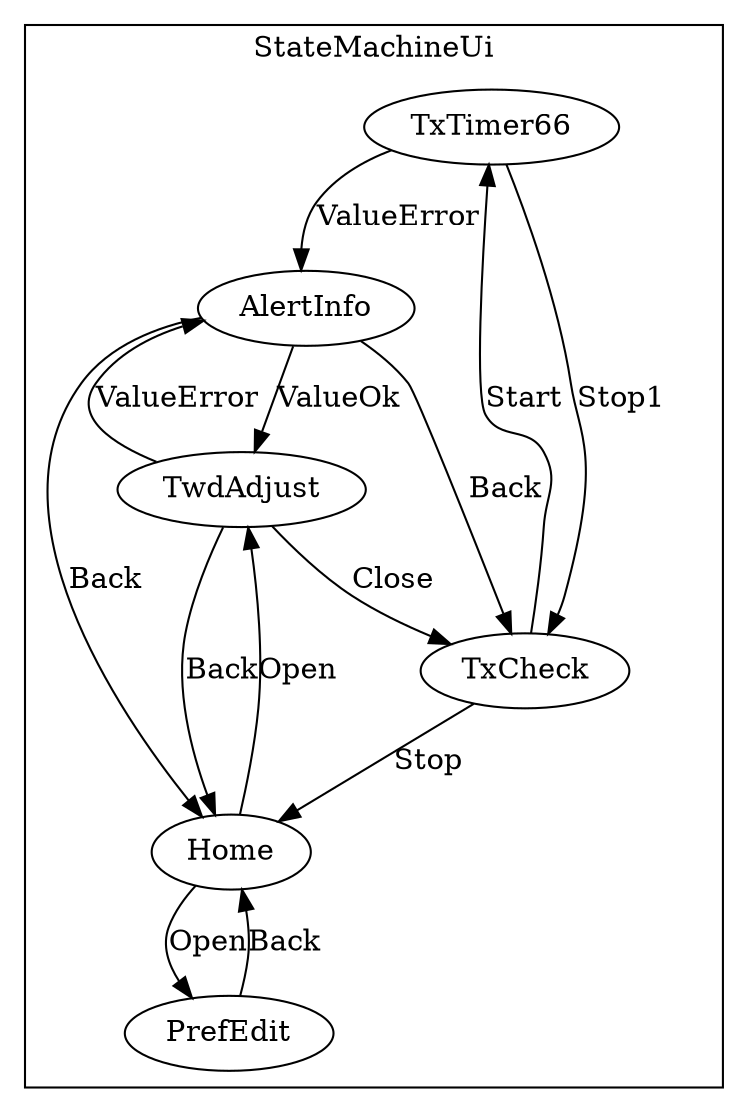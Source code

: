 digraph {
compound=true;
subgraph cluster_StateMachine {
label="StateMachineUi";
TxTimer [label="TxTimer66"];
AlertInfo [label="AlertInfo"];
TwdAdjust [label="TwdAdjust"];
Home [label="Home"];
PrefEdit [label="PrefEdit"];
TxCheck [label="TxCheck"];

TxTimer -> TxCheck [ label="Stop1"];
TxTimer -> AlertInfo [ label="ValueError"];
AlertInfo -> TwdAdjust [ label="ValueOk"];
AlertInfo -> Home [ label="Back"];
AlertInfo -> TxCheck [ label="Back"];
TwdAdjust -> TxCheck [ label="Close"];
TwdAdjust -> Home [ label="Back"];
TwdAdjust -> AlertInfo [ label="ValueError"];
Home -> TwdAdjust [ label="Open"];
Home -> PrefEdit [ label="Open"];
PrefEdit -> Home [ label="Back"];
TxCheck -> Home [ label="Stop"];
TxCheck -> TxTimer [ label="Start"];}}
